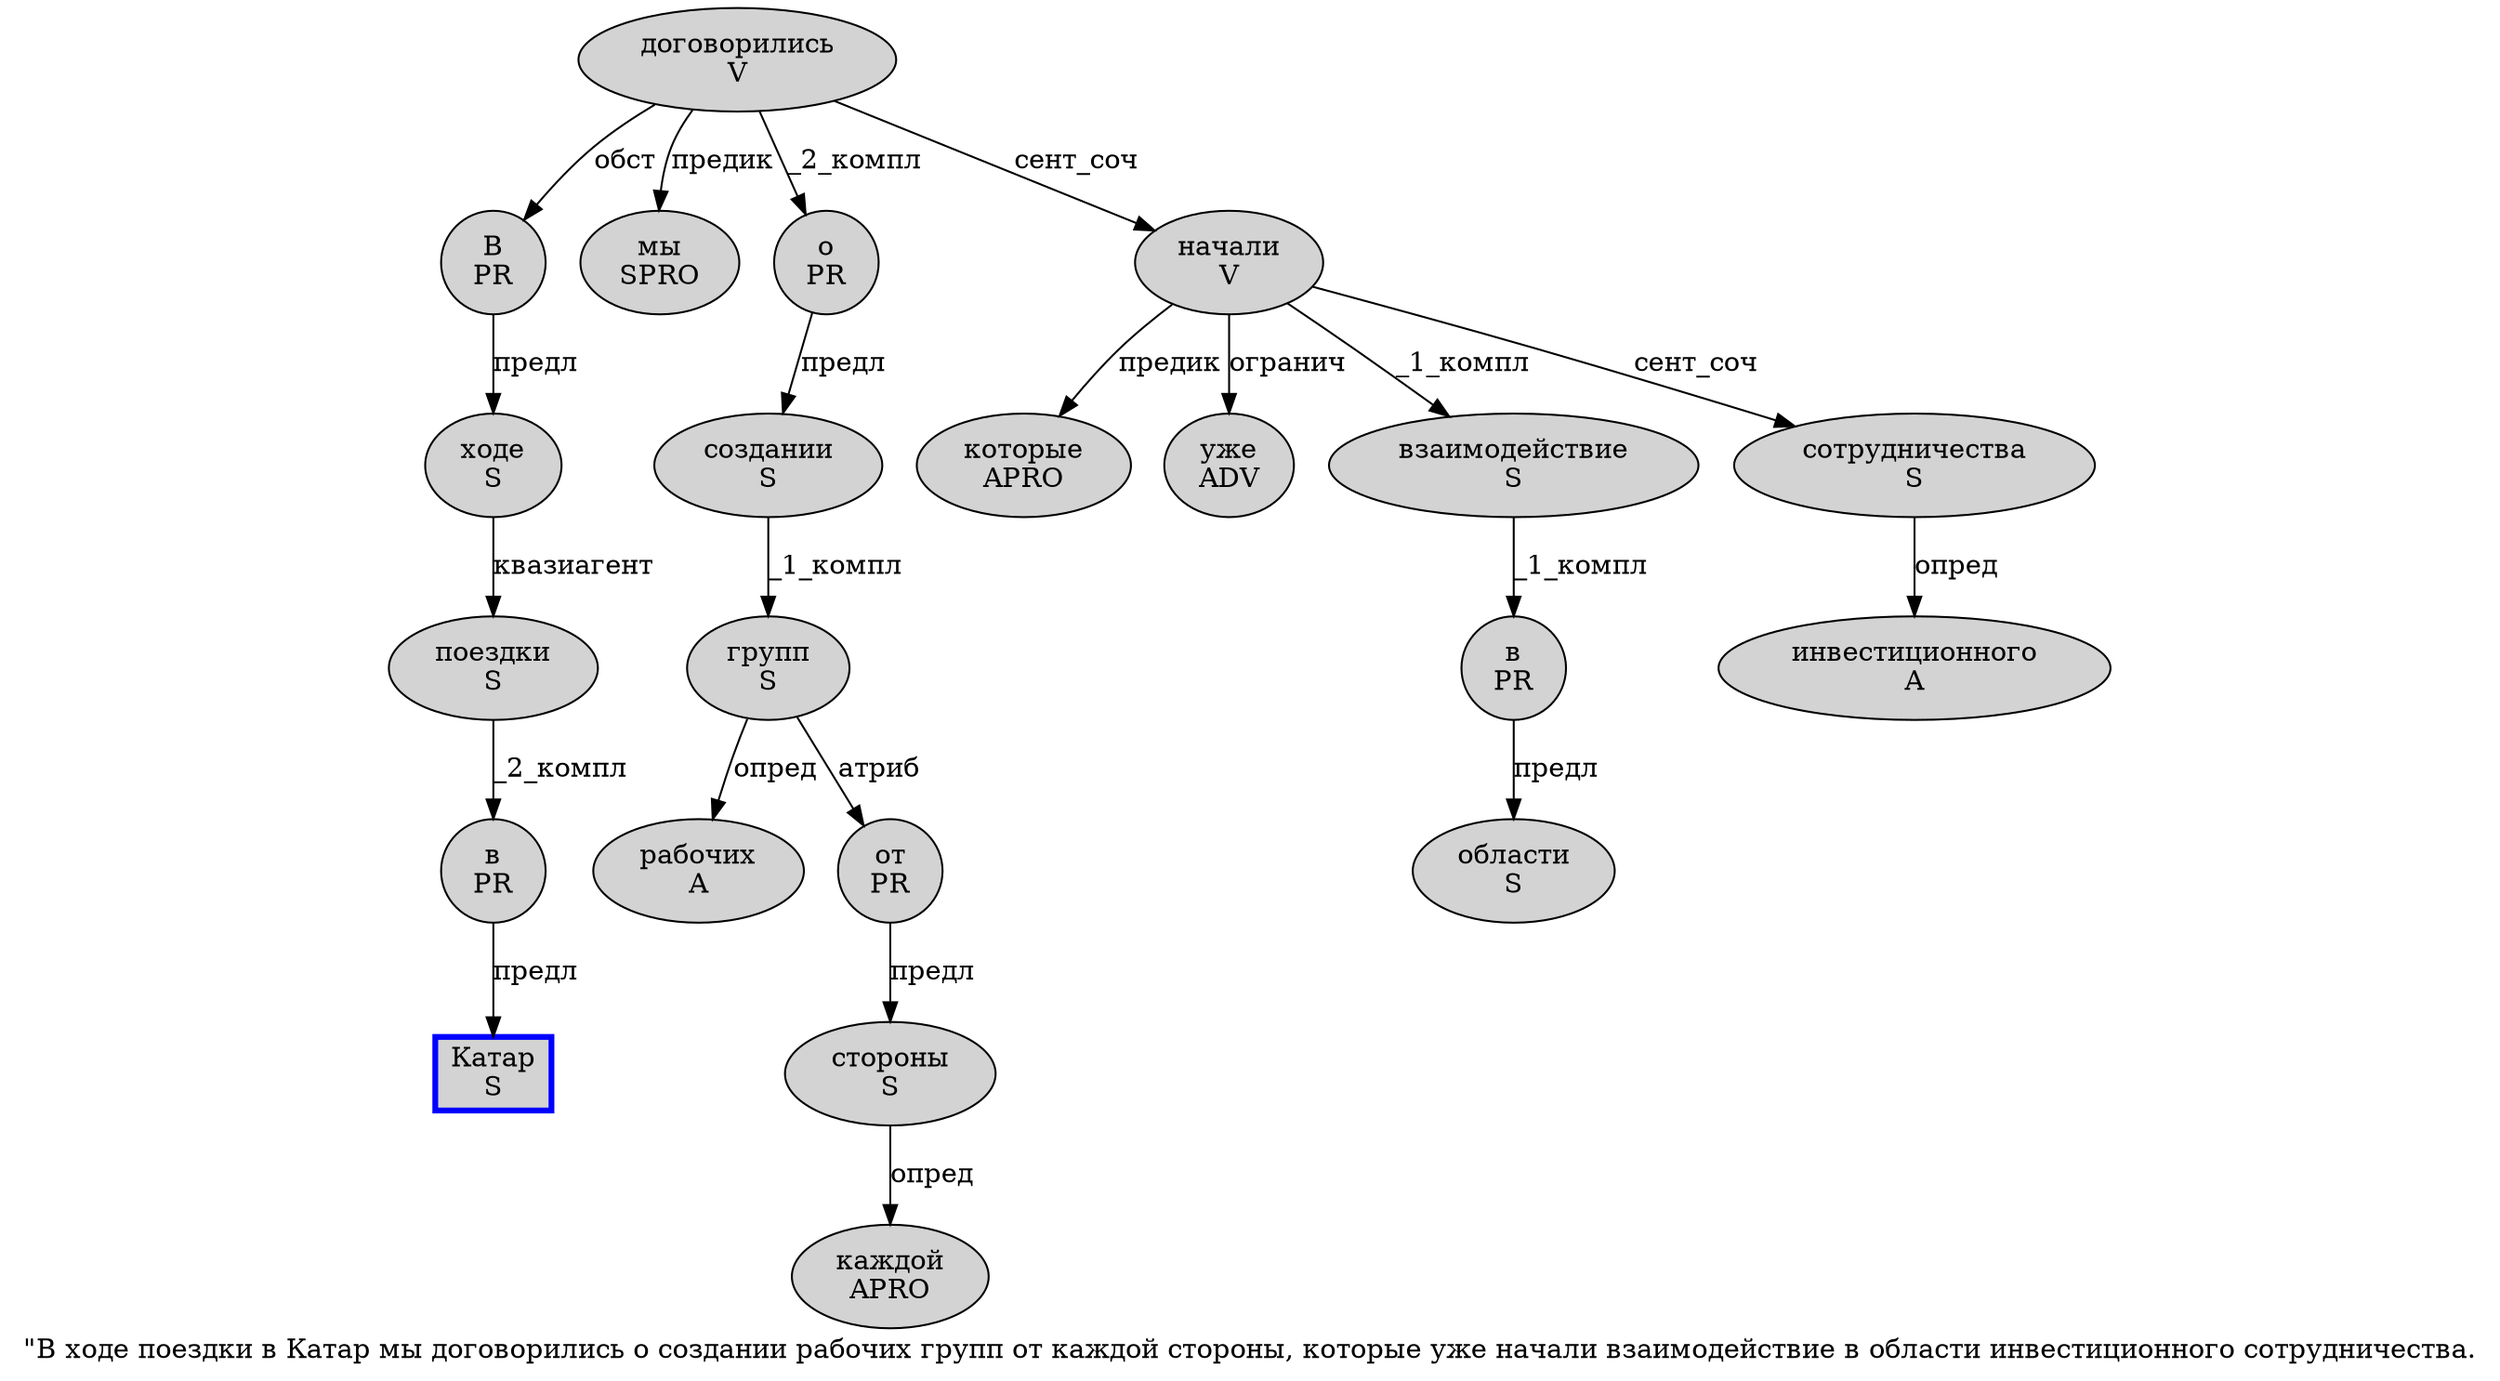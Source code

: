 digraph SENTENCE_1200 {
	graph [label="\"В ходе поездки в Катар мы договорились о создании рабочих групп от каждой стороны, которые уже начали взаимодействие в области инвестиционного сотрудничества."]
	node [style=filled]
		1 [label="В
PR" color="" fillcolor=lightgray penwidth=1 shape=ellipse]
		2 [label="ходе
S" color="" fillcolor=lightgray penwidth=1 shape=ellipse]
		3 [label="поездки
S" color="" fillcolor=lightgray penwidth=1 shape=ellipse]
		4 [label="в
PR" color="" fillcolor=lightgray penwidth=1 shape=ellipse]
		5 [label="Катар
S" color=blue fillcolor=lightgray penwidth=3 shape=box]
		6 [label="мы
SPRO" color="" fillcolor=lightgray penwidth=1 shape=ellipse]
		7 [label="договорились
V" color="" fillcolor=lightgray penwidth=1 shape=ellipse]
		8 [label="о
PR" color="" fillcolor=lightgray penwidth=1 shape=ellipse]
		9 [label="создании
S" color="" fillcolor=lightgray penwidth=1 shape=ellipse]
		10 [label="рабочих
A" color="" fillcolor=lightgray penwidth=1 shape=ellipse]
		11 [label="групп
S" color="" fillcolor=lightgray penwidth=1 shape=ellipse]
		12 [label="от
PR" color="" fillcolor=lightgray penwidth=1 shape=ellipse]
		13 [label="каждой
APRO" color="" fillcolor=lightgray penwidth=1 shape=ellipse]
		14 [label="стороны
S" color="" fillcolor=lightgray penwidth=1 shape=ellipse]
		16 [label="которые
APRO" color="" fillcolor=lightgray penwidth=1 shape=ellipse]
		17 [label="уже
ADV" color="" fillcolor=lightgray penwidth=1 shape=ellipse]
		18 [label="начали
V" color="" fillcolor=lightgray penwidth=1 shape=ellipse]
		19 [label="взаимодействие
S" color="" fillcolor=lightgray penwidth=1 shape=ellipse]
		20 [label="в
PR" color="" fillcolor=lightgray penwidth=1 shape=ellipse]
		21 [label="области
S" color="" fillcolor=lightgray penwidth=1 shape=ellipse]
		22 [label="инвестиционного
A" color="" fillcolor=lightgray penwidth=1 shape=ellipse]
		23 [label="сотрудничества
S" color="" fillcolor=lightgray penwidth=1 shape=ellipse]
			11 -> 10 [label="опред"]
			11 -> 12 [label="атриб"]
			3 -> 4 [label="_2_компл"]
			8 -> 9 [label="предл"]
			2 -> 3 [label="квазиагент"]
			1 -> 2 [label="предл"]
			18 -> 16 [label="предик"]
			18 -> 17 [label="огранич"]
			18 -> 19 [label="_1_компл"]
			18 -> 23 [label="сент_соч"]
			7 -> 1 [label="обст"]
			7 -> 6 [label="предик"]
			7 -> 8 [label="_2_компл"]
			7 -> 18 [label="сент_соч"]
			14 -> 13 [label="опред"]
			12 -> 14 [label="предл"]
			4 -> 5 [label="предл"]
			9 -> 11 [label="_1_компл"]
			20 -> 21 [label="предл"]
			23 -> 22 [label="опред"]
			19 -> 20 [label="_1_компл"]
}